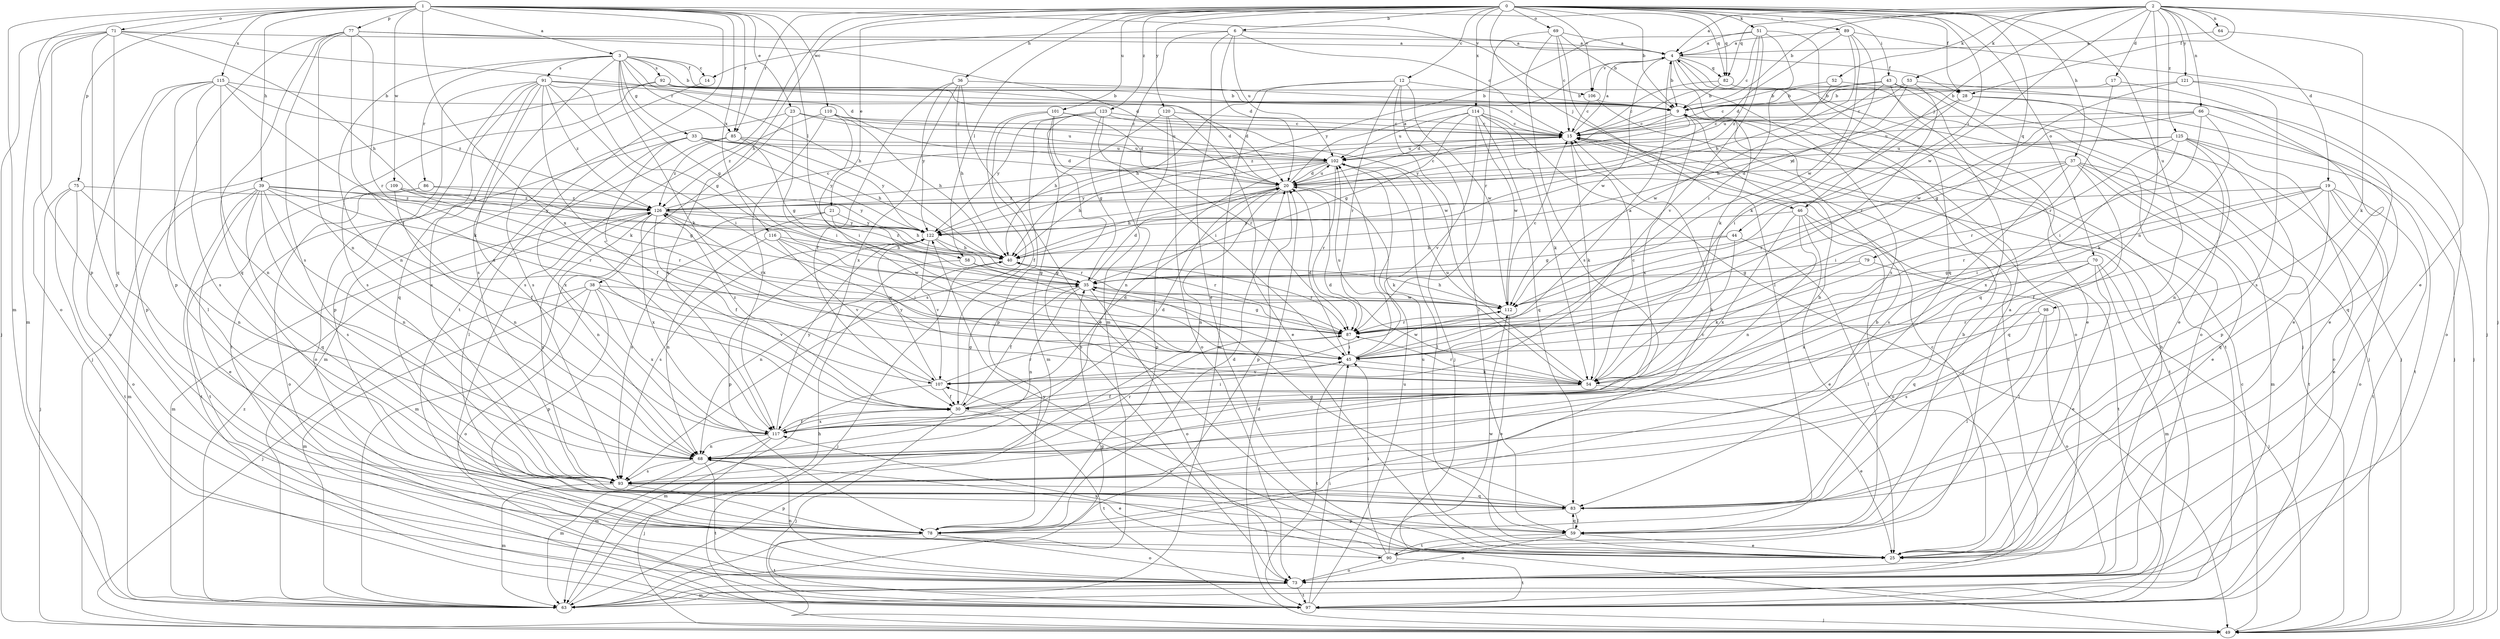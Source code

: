 strict digraph  {
0;
1;
2;
3;
4;
6;
9;
12;
14;
15;
17;
19;
20;
21;
23;
25;
28;
30;
33;
35;
36;
37;
38;
39;
40;
43;
44;
45;
46;
49;
51;
52;
53;
54;
58;
59;
63;
64;
66;
68;
69;
70;
71;
73;
75;
77;
78;
79;
82;
83;
85;
86;
87;
89;
90;
91;
92;
93;
97;
98;
101;
102;
106;
107;
109;
110;
112;
114;
115;
116;
117;
120;
121;
122;
123;
125;
126;
0 -> 6  [label=b];
0 -> 9  [label=b];
0 -> 12  [label=c];
0 -> 21  [label=e];
0 -> 28  [label=f];
0 -> 36  [label=h];
0 -> 37  [label=h];
0 -> 38  [label=h];
0 -> 43  [label=i];
0 -> 44  [label=i];
0 -> 46  [label=j];
0 -> 51  [label=k];
0 -> 58  [label=l];
0 -> 69  [label=o];
0 -> 70  [label=o];
0 -> 79  [label=q];
0 -> 82  [label=q];
0 -> 85  [label=r];
0 -> 89  [label=s];
0 -> 90  [label=s];
0 -> 98  [label=u];
0 -> 101  [label=u];
0 -> 106  [label=v];
0 -> 114  [label=x];
0 -> 120  [label=y];
0 -> 123  [label=z];
1 -> 3  [label=a];
1 -> 23  [label=e];
1 -> 39  [label=h];
1 -> 58  [label=l];
1 -> 63  [label=m];
1 -> 71  [label=o];
1 -> 75  [label=p];
1 -> 77  [label=p];
1 -> 78  [label=p];
1 -> 82  [label=q];
1 -> 85  [label=r];
1 -> 97  [label=t];
1 -> 106  [label=v];
1 -> 109  [label=w];
1 -> 110  [label=w];
1 -> 115  [label=x];
1 -> 116  [label=x];
1 -> 117  [label=x];
2 -> 4  [label=a];
2 -> 9  [label=b];
2 -> 17  [label=d];
2 -> 19  [label=d];
2 -> 25  [label=e];
2 -> 28  [label=f];
2 -> 46  [label=j];
2 -> 49  [label=j];
2 -> 52  [label=k];
2 -> 53  [label=k];
2 -> 64  [label=n];
2 -> 66  [label=n];
2 -> 68  [label=n];
2 -> 82  [label=q];
2 -> 112  [label=w];
2 -> 121  [label=y];
2 -> 125  [label=z];
3 -> 9  [label=b];
3 -> 14  [label=c];
3 -> 28  [label=f];
3 -> 33  [label=g];
3 -> 35  [label=g];
3 -> 40  [label=h];
3 -> 54  [label=k];
3 -> 68  [label=n];
3 -> 85  [label=r];
3 -> 86  [label=r];
3 -> 91  [label=s];
3 -> 92  [label=s];
3 -> 93  [label=s];
4 -> 9  [label=b];
4 -> 28  [label=f];
4 -> 49  [label=j];
4 -> 54  [label=k];
4 -> 82  [label=q];
4 -> 93  [label=s];
4 -> 106  [label=v];
4 -> 112  [label=w];
6 -> 4  [label=a];
6 -> 14  [label=c];
6 -> 15  [label=c];
6 -> 20  [label=d];
6 -> 25  [label=e];
6 -> 63  [label=m];
6 -> 102  [label=u];
9 -> 15  [label=c];
9 -> 117  [label=x];
9 -> 122  [label=y];
9 -> 126  [label=z];
12 -> 9  [label=b];
12 -> 40  [label=h];
12 -> 49  [label=j];
12 -> 59  [label=l];
12 -> 63  [label=m];
12 -> 87  [label=r];
12 -> 112  [label=w];
14 -> 93  [label=s];
15 -> 4  [label=a];
15 -> 54  [label=k];
15 -> 97  [label=t];
15 -> 102  [label=u];
17 -> 9  [label=b];
17 -> 25  [label=e];
17 -> 87  [label=r];
19 -> 25  [label=e];
19 -> 30  [label=f];
19 -> 45  [label=i];
19 -> 73  [label=o];
19 -> 83  [label=q];
19 -> 87  [label=r];
19 -> 97  [label=t];
19 -> 126  [label=z];
20 -> 4  [label=a];
20 -> 15  [label=c];
20 -> 40  [label=h];
20 -> 54  [label=k];
20 -> 68  [label=n];
20 -> 78  [label=p];
20 -> 102  [label=u];
20 -> 126  [label=z];
21 -> 63  [label=m];
21 -> 87  [label=r];
21 -> 93  [label=s];
21 -> 122  [label=y];
23 -> 15  [label=c];
23 -> 45  [label=i];
23 -> 63  [label=m];
23 -> 102  [label=u];
23 -> 117  [label=x];
25 -> 15  [label=c];
25 -> 102  [label=u];
25 -> 107  [label=v];
25 -> 122  [label=y];
28 -> 25  [label=e];
28 -> 40  [label=h];
28 -> 45  [label=i];
28 -> 49  [label=j];
30 -> 20  [label=d];
30 -> 35  [label=g];
30 -> 45  [label=i];
30 -> 49  [label=j];
30 -> 97  [label=t];
30 -> 117  [label=x];
33 -> 20  [label=d];
33 -> 30  [label=f];
33 -> 40  [label=h];
33 -> 73  [label=o];
33 -> 102  [label=u];
33 -> 117  [label=x];
33 -> 122  [label=y];
35 -> 20  [label=d];
35 -> 30  [label=f];
35 -> 68  [label=n];
35 -> 73  [label=o];
35 -> 112  [label=w];
36 -> 9  [label=b];
36 -> 25  [label=e];
36 -> 30  [label=f];
36 -> 40  [label=h];
36 -> 117  [label=x];
36 -> 122  [label=y];
37 -> 20  [label=d];
37 -> 25  [label=e];
37 -> 45  [label=i];
37 -> 63  [label=m];
37 -> 83  [label=q];
37 -> 87  [label=r];
37 -> 93  [label=s];
37 -> 97  [label=t];
38 -> 49  [label=j];
38 -> 63  [label=m];
38 -> 73  [label=o];
38 -> 78  [label=p];
38 -> 107  [label=v];
38 -> 112  [label=w];
38 -> 117  [label=x];
39 -> 25  [label=e];
39 -> 30  [label=f];
39 -> 63  [label=m];
39 -> 68  [label=n];
39 -> 83  [label=q];
39 -> 87  [label=r];
39 -> 93  [label=s];
39 -> 97  [label=t];
39 -> 122  [label=y];
39 -> 126  [label=z];
40 -> 35  [label=g];
40 -> 49  [label=j];
40 -> 87  [label=r];
40 -> 126  [label=z];
43 -> 9  [label=b];
43 -> 15  [label=c];
43 -> 25  [label=e];
43 -> 49  [label=j];
43 -> 73  [label=o];
43 -> 83  [label=q];
43 -> 112  [label=w];
44 -> 35  [label=g];
44 -> 40  [label=h];
44 -> 54  [label=k];
44 -> 59  [label=l];
45 -> 4  [label=a];
45 -> 20  [label=d];
45 -> 54  [label=k];
45 -> 97  [label=t];
45 -> 102  [label=u];
45 -> 107  [label=v];
45 -> 112  [label=w];
46 -> 25  [label=e];
46 -> 68  [label=n];
46 -> 73  [label=o];
46 -> 97  [label=t];
46 -> 117  [label=x];
46 -> 122  [label=y];
49 -> 15  [label=c];
49 -> 20  [label=d];
51 -> 4  [label=a];
51 -> 15  [label=c];
51 -> 45  [label=i];
51 -> 83  [label=q];
51 -> 107  [label=v];
51 -> 122  [label=y];
51 -> 126  [label=z];
52 -> 9  [label=b];
52 -> 49  [label=j];
52 -> 102  [label=u];
53 -> 9  [label=b];
53 -> 15  [label=c];
53 -> 25  [label=e];
53 -> 87  [label=r];
53 -> 122  [label=y];
54 -> 15  [label=c];
54 -> 20  [label=d];
54 -> 25  [label=e];
54 -> 30  [label=f];
54 -> 87  [label=r];
54 -> 102  [label=u];
58 -> 35  [label=g];
58 -> 45  [label=i];
58 -> 68  [label=n];
59 -> 25  [label=e];
59 -> 73  [label=o];
59 -> 83  [label=q];
59 -> 90  [label=t];
63 -> 35  [label=g];
63 -> 40  [label=h];
63 -> 126  [label=z];
64 -> 4  [label=a];
64 -> 54  [label=k];
66 -> 15  [label=c];
66 -> 35  [label=g];
66 -> 45  [label=i];
66 -> 54  [label=k];
66 -> 83  [label=q];
66 -> 102  [label=u];
68 -> 25  [label=e];
68 -> 63  [label=m];
68 -> 87  [label=r];
68 -> 93  [label=s];
68 -> 97  [label=t];
69 -> 4  [label=a];
69 -> 9  [label=b];
69 -> 15  [label=c];
69 -> 59  [label=l];
69 -> 87  [label=r];
69 -> 93  [label=s];
70 -> 25  [label=e];
70 -> 35  [label=g];
70 -> 49  [label=j];
70 -> 63  [label=m];
70 -> 83  [label=q];
70 -> 117  [label=x];
71 -> 4  [label=a];
71 -> 20  [label=d];
71 -> 40  [label=h];
71 -> 49  [label=j];
71 -> 63  [label=m];
71 -> 73  [label=o];
71 -> 78  [label=p];
71 -> 83  [label=q];
73 -> 9  [label=b];
73 -> 15  [label=c];
73 -> 63  [label=m];
73 -> 68  [label=n];
73 -> 97  [label=t];
75 -> 49  [label=j];
75 -> 68  [label=n];
75 -> 73  [label=o];
75 -> 97  [label=t];
75 -> 126  [label=z];
77 -> 4  [label=a];
77 -> 20  [label=d];
77 -> 30  [label=f];
77 -> 68  [label=n];
77 -> 78  [label=p];
77 -> 83  [label=q];
77 -> 87  [label=r];
77 -> 93  [label=s];
78 -> 9  [label=b];
78 -> 15  [label=c];
78 -> 20  [label=d];
78 -> 73  [label=o];
78 -> 97  [label=t];
79 -> 35  [label=g];
79 -> 54  [label=k];
79 -> 59  [label=l];
82 -> 9  [label=b];
82 -> 15  [label=c];
82 -> 49  [label=j];
83 -> 35  [label=g];
83 -> 59  [label=l];
83 -> 78  [label=p];
85 -> 35  [label=g];
85 -> 59  [label=l];
85 -> 102  [label=u];
85 -> 122  [label=y];
85 -> 126  [label=z];
86 -> 73  [label=o];
86 -> 97  [label=t];
86 -> 122  [label=y];
86 -> 126  [label=z];
87 -> 35  [label=g];
87 -> 45  [label=i];
89 -> 4  [label=a];
89 -> 20  [label=d];
89 -> 40  [label=h];
89 -> 49  [label=j];
89 -> 54  [label=k];
89 -> 112  [label=w];
90 -> 4  [label=a];
90 -> 9  [label=b];
90 -> 45  [label=i];
90 -> 73  [label=o];
90 -> 97  [label=t];
90 -> 112  [label=w];
90 -> 117  [label=x];
91 -> 9  [label=b];
91 -> 20  [label=d];
91 -> 35  [label=g];
91 -> 45  [label=i];
91 -> 54  [label=k];
91 -> 78  [label=p];
91 -> 83  [label=q];
91 -> 93  [label=s];
91 -> 97  [label=t];
91 -> 117  [label=x];
91 -> 126  [label=z];
92 -> 9  [label=b];
92 -> 15  [label=c];
92 -> 20  [label=d];
92 -> 49  [label=j];
92 -> 93  [label=s];
93 -> 9  [label=b];
93 -> 63  [label=m];
93 -> 78  [label=p];
93 -> 83  [label=q];
93 -> 126  [label=z];
97 -> 45  [label=i];
97 -> 49  [label=j];
97 -> 102  [label=u];
98 -> 59  [label=l];
98 -> 73  [label=o];
98 -> 87  [label=r];
98 -> 93  [label=s];
101 -> 15  [label=c];
101 -> 20  [label=d];
101 -> 30  [label=f];
101 -> 73  [label=o];
101 -> 87  [label=r];
101 -> 93  [label=s];
102 -> 20  [label=d];
102 -> 40  [label=h];
102 -> 59  [label=l];
102 -> 78  [label=p];
102 -> 87  [label=r];
102 -> 122  [label=y];
106 -> 15  [label=c];
106 -> 73  [label=o];
106 -> 97  [label=t];
107 -> 30  [label=f];
107 -> 63  [label=m];
107 -> 87  [label=r];
107 -> 122  [label=y];
107 -> 126  [label=z];
109 -> 35  [label=g];
109 -> 68  [label=n];
109 -> 87  [label=r];
109 -> 126  [label=z];
110 -> 15  [label=c];
110 -> 40  [label=h];
110 -> 45  [label=i];
110 -> 102  [label=u];
110 -> 117  [label=x];
110 -> 126  [label=z];
112 -> 15  [label=c];
112 -> 25  [label=e];
112 -> 40  [label=h];
112 -> 87  [label=r];
114 -> 15  [label=c];
114 -> 20  [label=d];
114 -> 35  [label=g];
114 -> 49  [label=j];
114 -> 54  [label=k];
114 -> 83  [label=q];
114 -> 102  [label=u];
114 -> 107  [label=v];
114 -> 112  [label=w];
115 -> 9  [label=b];
115 -> 54  [label=k];
115 -> 59  [label=l];
115 -> 68  [label=n];
115 -> 73  [label=o];
115 -> 78  [label=p];
115 -> 93  [label=s];
115 -> 126  [label=z];
116 -> 40  [label=h];
116 -> 45  [label=i];
116 -> 68  [label=n];
116 -> 107  [label=v];
116 -> 112  [label=w];
117 -> 20  [label=d];
117 -> 30  [label=f];
117 -> 49  [label=j];
117 -> 63  [label=m];
117 -> 68  [label=n];
117 -> 122  [label=y];
120 -> 15  [label=c];
120 -> 25  [label=e];
120 -> 40  [label=h];
120 -> 68  [label=n];
120 -> 73  [label=o];
121 -> 9  [label=b];
121 -> 73  [label=o];
121 -> 93  [label=s];
121 -> 112  [label=w];
122 -> 40  [label=h];
122 -> 78  [label=p];
122 -> 87  [label=r];
122 -> 93  [label=s];
122 -> 107  [label=v];
123 -> 15  [label=c];
123 -> 35  [label=g];
123 -> 45  [label=i];
123 -> 63  [label=m];
123 -> 78  [label=p];
123 -> 112  [label=w];
123 -> 122  [label=y];
125 -> 20  [label=d];
125 -> 68  [label=n];
125 -> 73  [label=o];
125 -> 78  [label=p];
125 -> 87  [label=r];
125 -> 97  [label=t];
125 -> 102  [label=u];
125 -> 117  [label=x];
126 -> 15  [label=c];
126 -> 30  [label=f];
126 -> 40  [label=h];
126 -> 63  [label=m];
126 -> 68  [label=n];
126 -> 87  [label=r];
126 -> 117  [label=x];
126 -> 122  [label=y];
}
